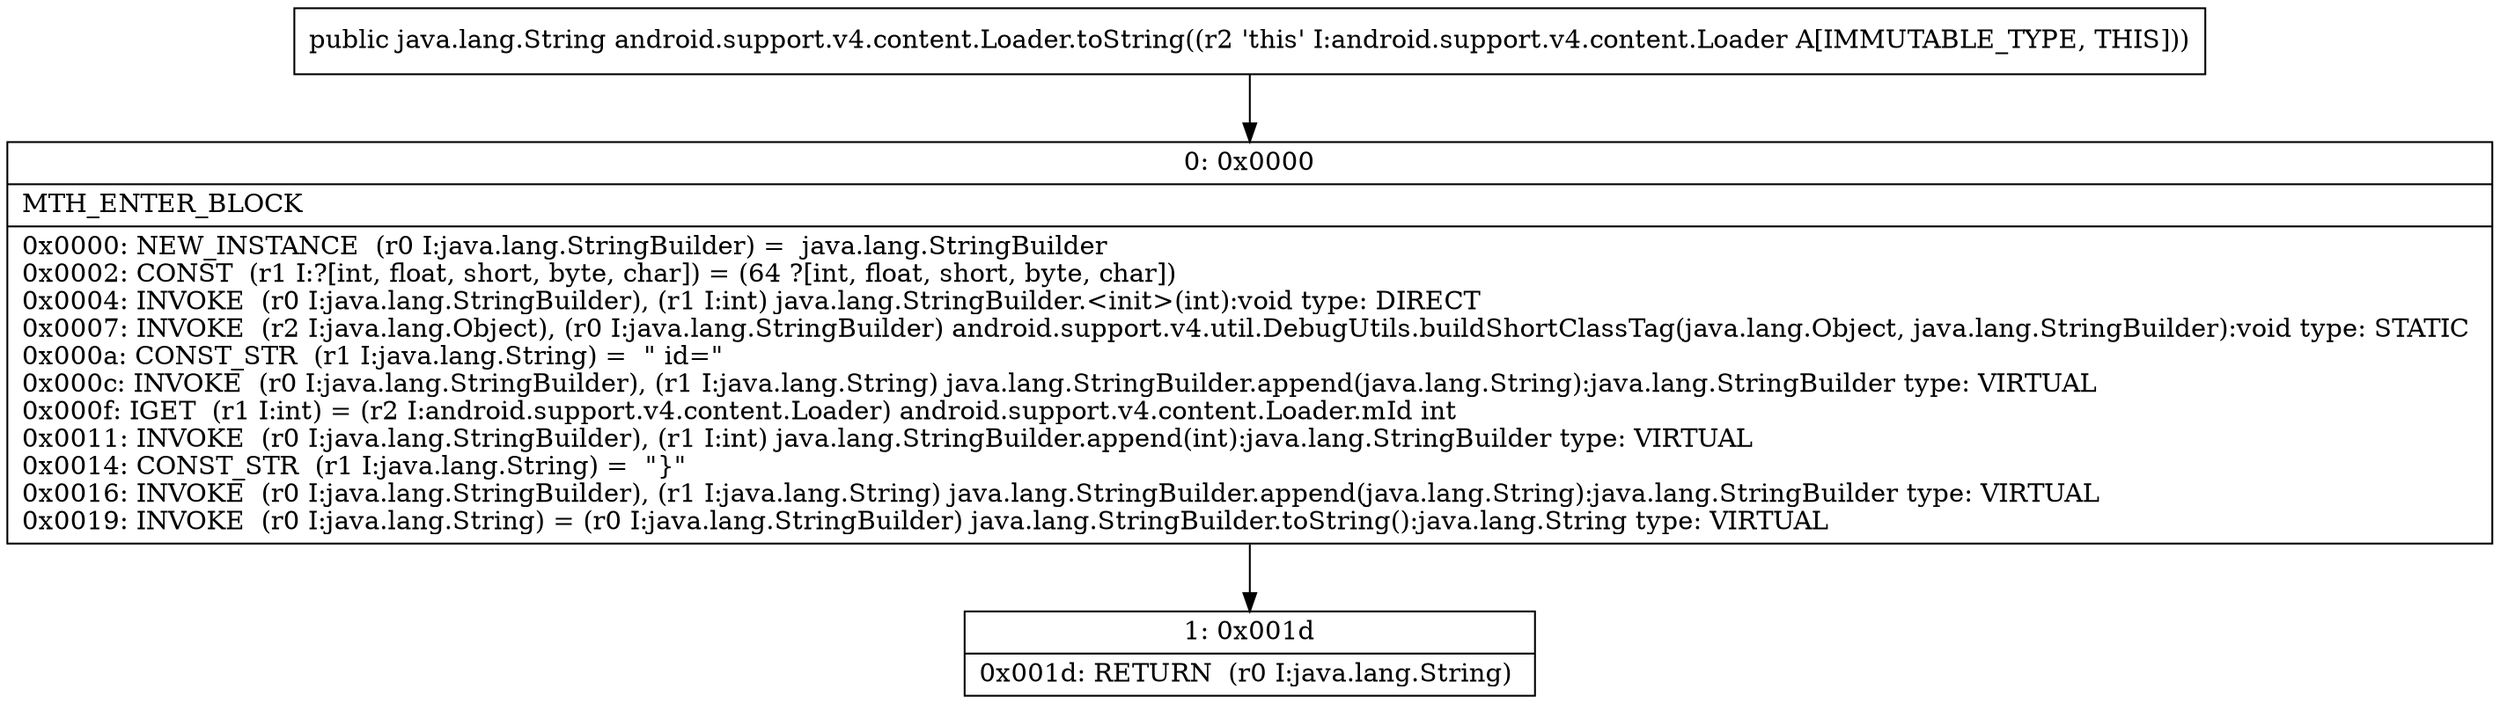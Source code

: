 digraph "CFG forandroid.support.v4.content.Loader.toString()Ljava\/lang\/String;" {
Node_0 [shape=record,label="{0\:\ 0x0000|MTH_ENTER_BLOCK\l|0x0000: NEW_INSTANCE  (r0 I:java.lang.StringBuilder) =  java.lang.StringBuilder \l0x0002: CONST  (r1 I:?[int, float, short, byte, char]) = (64 ?[int, float, short, byte, char]) \l0x0004: INVOKE  (r0 I:java.lang.StringBuilder), (r1 I:int) java.lang.StringBuilder.\<init\>(int):void type: DIRECT \l0x0007: INVOKE  (r2 I:java.lang.Object), (r0 I:java.lang.StringBuilder) android.support.v4.util.DebugUtils.buildShortClassTag(java.lang.Object, java.lang.StringBuilder):void type: STATIC \l0x000a: CONST_STR  (r1 I:java.lang.String) =  \" id=\" \l0x000c: INVOKE  (r0 I:java.lang.StringBuilder), (r1 I:java.lang.String) java.lang.StringBuilder.append(java.lang.String):java.lang.StringBuilder type: VIRTUAL \l0x000f: IGET  (r1 I:int) = (r2 I:android.support.v4.content.Loader) android.support.v4.content.Loader.mId int \l0x0011: INVOKE  (r0 I:java.lang.StringBuilder), (r1 I:int) java.lang.StringBuilder.append(int):java.lang.StringBuilder type: VIRTUAL \l0x0014: CONST_STR  (r1 I:java.lang.String) =  \"\}\" \l0x0016: INVOKE  (r0 I:java.lang.StringBuilder), (r1 I:java.lang.String) java.lang.StringBuilder.append(java.lang.String):java.lang.StringBuilder type: VIRTUAL \l0x0019: INVOKE  (r0 I:java.lang.String) = (r0 I:java.lang.StringBuilder) java.lang.StringBuilder.toString():java.lang.String type: VIRTUAL \l}"];
Node_1 [shape=record,label="{1\:\ 0x001d|0x001d: RETURN  (r0 I:java.lang.String) \l}"];
MethodNode[shape=record,label="{public java.lang.String android.support.v4.content.Loader.toString((r2 'this' I:android.support.v4.content.Loader A[IMMUTABLE_TYPE, THIS])) }"];
MethodNode -> Node_0;
Node_0 -> Node_1;
}

